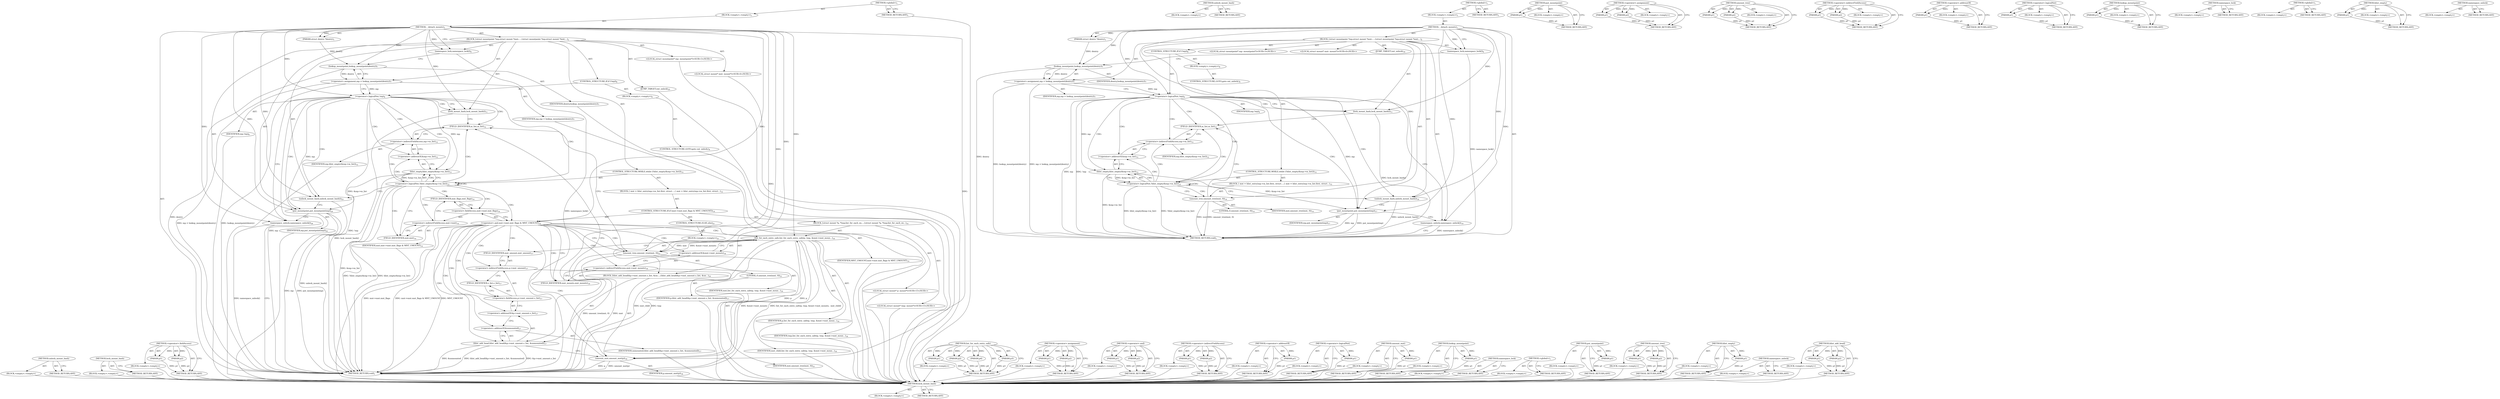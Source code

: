 digraph "hlist_add_head" {
vulnerable_79 [label=<(METHOD,lock_mount_hash)>];
vulnerable_80 [label=<(BLOCK,&lt;empty&gt;,&lt;empty&gt;)>];
vulnerable_81 [label=<(METHOD_RETURN,ANY)>];
vulnerable_100 [label=<(METHOD,unlock_mount_hash)>];
vulnerable_101 [label=<(BLOCK,&lt;empty&gt;,&lt;empty&gt;)>];
vulnerable_102 [label=<(METHOD_RETURN,ANY)>];
vulnerable_6 [label=<(METHOD,&lt;global&gt;)<SUB>1</SUB>>];
vulnerable_7 [label=<(BLOCK,&lt;empty&gt;,&lt;empty&gt;)<SUB>1</SUB>>];
vulnerable_8 [label=<(METHOD,__detach_mounts)<SUB>1</SUB>>];
vulnerable_9 [label=<(PARAM,struct dentry *dentry)<SUB>1</SUB>>];
vulnerable_10 [label=<(BLOCK,{
	struct mountpoint *mp;
	struct mount *mnt;

...,{
	struct mountpoint *mp;
	struct mount *mnt;

...)<SUB>2</SUB>>];
vulnerable_11 [label="<(LOCAL,struct mountpoint* mp: mountpoint*)<SUB>3</SUB>>"];
vulnerable_12 [label="<(LOCAL,struct mount* mnt: mount*)<SUB>4</SUB>>"];
vulnerable_13 [label=<(namespace_lock,namespace_lock())<SUB>6</SUB>>];
vulnerable_14 [label=<(&lt;operator&gt;.assignment,mp = lookup_mountpoint(dentry))<SUB>7</SUB>>];
vulnerable_15 [label=<(IDENTIFIER,mp,mp = lookup_mountpoint(dentry))<SUB>7</SUB>>];
vulnerable_16 [label=<(lookup_mountpoint,lookup_mountpoint(dentry))<SUB>7</SUB>>];
vulnerable_17 [label=<(IDENTIFIER,dentry,lookup_mountpoint(dentry))<SUB>7</SUB>>];
vulnerable_18 [label=<(CONTROL_STRUCTURE,IF,if (!mp))<SUB>8</SUB>>];
vulnerable_19 [label=<(&lt;operator&gt;.logicalNot,!mp)<SUB>8</SUB>>];
vulnerable_20 [label=<(IDENTIFIER,mp,!mp)<SUB>8</SUB>>];
vulnerable_21 [label=<(BLOCK,&lt;empty&gt;,&lt;empty&gt;)<SUB>9</SUB>>];
vulnerable_22 [label=<(CONTROL_STRUCTURE,GOTO,goto out_unlock;)<SUB>9</SUB>>];
vulnerable_23 [label=<(lock_mount_hash,lock_mount_hash())<SUB>11</SUB>>];
vulnerable_24 [label=<(CONTROL_STRUCTURE,WHILE,while (!hlist_empty(&amp;mp-&gt;m_list)))<SUB>12</SUB>>];
vulnerable_25 [label=<(&lt;operator&gt;.logicalNot,!hlist_empty(&amp;mp-&gt;m_list))<SUB>12</SUB>>];
vulnerable_26 [label=<(hlist_empty,hlist_empty(&amp;mp-&gt;m_list))<SUB>12</SUB>>];
vulnerable_27 [label=<(&lt;operator&gt;.addressOf,&amp;mp-&gt;m_list)<SUB>12</SUB>>];
vulnerable_28 [label=<(&lt;operator&gt;.indirectFieldAccess,mp-&gt;m_list)<SUB>12</SUB>>];
vulnerable_29 [label=<(IDENTIFIER,mp,hlist_empty(&amp;mp-&gt;m_list))<SUB>12</SUB>>];
vulnerable_30 [label=<(FIELD_IDENTIFIER,m_list,m_list)<SUB>12</SUB>>];
vulnerable_31 [label=<(BLOCK,{
 		mnt = hlist_entry(mp-&gt;m_list.first, struct...,{
 		mnt = hlist_entry(mp-&gt;m_list.first, struct...)<SUB>12</SUB>>];
vulnerable_32 [label=<(umount_tree,umount_tree(mnt, 0))<SUB>14</SUB>>];
vulnerable_33 [label=<(IDENTIFIER,mnt,umount_tree(mnt, 0))<SUB>14</SUB>>];
vulnerable_34 [label=<(LITERAL,0,umount_tree(mnt, 0))<SUB>14</SUB>>];
vulnerable_35 [label=<(unlock_mount_hash,unlock_mount_hash())<SUB>16</SUB>>];
vulnerable_36 [label=<(put_mountpoint,put_mountpoint(mp))<SUB>17</SUB>>];
vulnerable_37 [label=<(IDENTIFIER,mp,put_mountpoint(mp))<SUB>17</SUB>>];
vulnerable_38 [label=<(JUMP_TARGET,out_unlock)<SUB>18</SUB>>];
vulnerable_39 [label=<(namespace_unlock,namespace_unlock())<SUB>19</SUB>>];
vulnerable_40 [label=<(METHOD_RETURN,void)<SUB>1</SUB>>];
vulnerable_42 [label=<(METHOD_RETURN,ANY)<SUB>1</SUB>>];
vulnerable_103 [label=<(METHOD,put_mountpoint)>];
vulnerable_104 [label=<(PARAM,p1)>];
vulnerable_105 [label=<(BLOCK,&lt;empty&gt;,&lt;empty&gt;)>];
vulnerable_106 [label=<(METHOD_RETURN,ANY)>];
vulnerable_66 [label=<(METHOD,&lt;operator&gt;.assignment)>];
vulnerable_67 [label=<(PARAM,p1)>];
vulnerable_68 [label=<(PARAM,p2)>];
vulnerable_69 [label=<(BLOCK,&lt;empty&gt;,&lt;empty&gt;)>];
vulnerable_70 [label=<(METHOD_RETURN,ANY)>];
vulnerable_95 [label=<(METHOD,umount_tree)>];
vulnerable_96 [label=<(PARAM,p1)>];
vulnerable_97 [label=<(PARAM,p2)>];
vulnerable_98 [label=<(BLOCK,&lt;empty&gt;,&lt;empty&gt;)>];
vulnerable_99 [label=<(METHOD_RETURN,ANY)>];
vulnerable_90 [label=<(METHOD,&lt;operator&gt;.indirectFieldAccess)>];
vulnerable_91 [label=<(PARAM,p1)>];
vulnerable_92 [label=<(PARAM,p2)>];
vulnerable_93 [label=<(BLOCK,&lt;empty&gt;,&lt;empty&gt;)>];
vulnerable_94 [label=<(METHOD_RETURN,ANY)>];
vulnerable_86 [label=<(METHOD,&lt;operator&gt;.addressOf)>];
vulnerable_87 [label=<(PARAM,p1)>];
vulnerable_88 [label=<(BLOCK,&lt;empty&gt;,&lt;empty&gt;)>];
vulnerable_89 [label=<(METHOD_RETURN,ANY)>];
vulnerable_75 [label=<(METHOD,&lt;operator&gt;.logicalNot)>];
vulnerable_76 [label=<(PARAM,p1)>];
vulnerable_77 [label=<(BLOCK,&lt;empty&gt;,&lt;empty&gt;)>];
vulnerable_78 [label=<(METHOD_RETURN,ANY)>];
vulnerable_71 [label=<(METHOD,lookup_mountpoint)>];
vulnerable_72 [label=<(PARAM,p1)>];
vulnerable_73 [label=<(BLOCK,&lt;empty&gt;,&lt;empty&gt;)>];
vulnerable_74 [label=<(METHOD_RETURN,ANY)>];
vulnerable_63 [label=<(METHOD,namespace_lock)>];
vulnerable_64 [label=<(BLOCK,&lt;empty&gt;,&lt;empty&gt;)>];
vulnerable_65 [label=<(METHOD_RETURN,ANY)>];
vulnerable_57 [label=<(METHOD,&lt;global&gt;)<SUB>1</SUB>>];
vulnerable_58 [label=<(BLOCK,&lt;empty&gt;,&lt;empty&gt;)>];
vulnerable_59 [label=<(METHOD_RETURN,ANY)>];
vulnerable_82 [label=<(METHOD,hlist_empty)>];
vulnerable_83 [label=<(PARAM,p1)>];
vulnerable_84 [label=<(BLOCK,&lt;empty&gt;,&lt;empty&gt;)>];
vulnerable_85 [label=<(METHOD_RETURN,ANY)>];
vulnerable_107 [label=<(METHOD,namespace_unlock)>];
vulnerable_108 [label=<(BLOCK,&lt;empty&gt;,&lt;empty&gt;)>];
vulnerable_109 [label=<(METHOD_RETURN,ANY)>];
fixed_159 [label=<(METHOD,unlock_mount_hash)>];
fixed_160 [label=<(BLOCK,&lt;empty&gt;,&lt;empty&gt;)>];
fixed_161 [label=<(METHOD_RETURN,ANY)>];
fixed_112 [label=<(METHOD,lock_mount_hash)>];
fixed_113 [label=<(BLOCK,&lt;empty&gt;,&lt;empty&gt;)>];
fixed_114 [label=<(METHOD_RETURN,ANY)>];
fixed_133 [label=<(METHOD,&lt;operator&gt;.fieldAccess)>];
fixed_134 [label=<(PARAM,p1)>];
fixed_135 [label=<(PARAM,p2)>];
fixed_136 [label=<(BLOCK,&lt;empty&gt;,&lt;empty&gt;)>];
fixed_137 [label=<(METHOD_RETURN,ANY)>];
fixed_6 [label=<(METHOD,&lt;global&gt;)<SUB>1</SUB>>];
fixed_7 [label=<(BLOCK,&lt;empty&gt;,&lt;empty&gt;)<SUB>1</SUB>>];
fixed_8 [label=<(METHOD,__detach_mounts)<SUB>1</SUB>>];
fixed_9 [label=<(PARAM,struct dentry *dentry)<SUB>1</SUB>>];
fixed_10 [label=<(BLOCK,{
	struct mountpoint *mp;
	struct mount *mnt;

...,{
	struct mountpoint *mp;
	struct mount *mnt;

...)<SUB>2</SUB>>];
fixed_11 [label="<(LOCAL,struct mountpoint* mp: mountpoint*)<SUB>3</SUB>>"];
fixed_12 [label="<(LOCAL,struct mount* mnt: mount*)<SUB>4</SUB>>"];
fixed_13 [label=<(namespace_lock,namespace_lock())<SUB>6</SUB>>];
fixed_14 [label=<(&lt;operator&gt;.assignment,mp = lookup_mountpoint(dentry))<SUB>7</SUB>>];
fixed_15 [label=<(IDENTIFIER,mp,mp = lookup_mountpoint(dentry))<SUB>7</SUB>>];
fixed_16 [label=<(lookup_mountpoint,lookup_mountpoint(dentry))<SUB>7</SUB>>];
fixed_17 [label=<(IDENTIFIER,dentry,lookup_mountpoint(dentry))<SUB>7</SUB>>];
fixed_18 [label=<(CONTROL_STRUCTURE,IF,if (!mp))<SUB>8</SUB>>];
fixed_19 [label=<(&lt;operator&gt;.logicalNot,!mp)<SUB>8</SUB>>];
fixed_20 [label=<(IDENTIFIER,mp,!mp)<SUB>8</SUB>>];
fixed_21 [label=<(BLOCK,&lt;empty&gt;,&lt;empty&gt;)<SUB>9</SUB>>];
fixed_22 [label=<(CONTROL_STRUCTURE,GOTO,goto out_unlock;)<SUB>9</SUB>>];
fixed_23 [label=<(lock_mount_hash,lock_mount_hash())<SUB>11</SUB>>];
fixed_24 [label=<(CONTROL_STRUCTURE,WHILE,while (!hlist_empty(&amp;mp-&gt;m_list)))<SUB>12</SUB>>];
fixed_25 [label=<(&lt;operator&gt;.logicalNot,!hlist_empty(&amp;mp-&gt;m_list))<SUB>12</SUB>>];
fixed_26 [label=<(hlist_empty,hlist_empty(&amp;mp-&gt;m_list))<SUB>12</SUB>>];
fixed_27 [label=<(&lt;operator&gt;.addressOf,&amp;mp-&gt;m_list)<SUB>12</SUB>>];
fixed_28 [label=<(&lt;operator&gt;.indirectFieldAccess,mp-&gt;m_list)<SUB>12</SUB>>];
fixed_29 [label=<(IDENTIFIER,mp,hlist_empty(&amp;mp-&gt;m_list))<SUB>12</SUB>>];
fixed_30 [label=<(FIELD_IDENTIFIER,m_list,m_list)<SUB>12</SUB>>];
fixed_31 [label=<(BLOCK,{
 		mnt = hlist_entry(mp-&gt;m_list.first, struct...,{
 		mnt = hlist_entry(mp-&gt;m_list.first, struct...)<SUB>12</SUB>>];
fixed_32 [label=<(CONTROL_STRUCTURE,IF,if (mnt-&gt;mnt.mnt_flags &amp; MNT_UMOUNT))<SUB>14</SUB>>];
fixed_33 [label=<(&lt;operator&gt;.and,mnt-&gt;mnt.mnt_flags &amp; MNT_UMOUNT)<SUB>14</SUB>>];
fixed_34 [label=<(&lt;operator&gt;.fieldAccess,mnt-&gt;mnt.mnt_flags)<SUB>14</SUB>>];
fixed_35 [label=<(&lt;operator&gt;.indirectFieldAccess,mnt-&gt;mnt)<SUB>14</SUB>>];
fixed_36 [label=<(IDENTIFIER,mnt,mnt-&gt;mnt.mnt_flags &amp; MNT_UMOUNT)<SUB>14</SUB>>];
fixed_37 [label=<(FIELD_IDENTIFIER,mnt,mnt)<SUB>14</SUB>>];
fixed_38 [label=<(FIELD_IDENTIFIER,mnt_flags,mnt_flags)<SUB>14</SUB>>];
fixed_39 [label=<(IDENTIFIER,MNT_UMOUNT,mnt-&gt;mnt.mnt_flags &amp; MNT_UMOUNT)<SUB>14</SUB>>];
fixed_40 [label=<(BLOCK,{
			struct mount *p, *tmp;
			list_for_each_en...,{
			struct mount *p, *tmp;
			list_for_each_en...)<SUB>14</SUB>>];
fixed_41 [label="<(LOCAL,struct mount* p: mount*)<SUB>15</SUB>>"];
fixed_42 [label="<(LOCAL,struct mount* tmp: mount*)<SUB>15</SUB>>"];
fixed_43 [label=<(list_for_each_entry_safe,list_for_each_entry_safe(p, tmp, &amp;mnt-&gt;mnt_moun...)<SUB>16</SUB>>];
fixed_44 [label=<(IDENTIFIER,p,list_for_each_entry_safe(p, tmp, &amp;mnt-&gt;mnt_moun...)<SUB>16</SUB>>];
fixed_45 [label=<(IDENTIFIER,tmp,list_for_each_entry_safe(p, tmp, &amp;mnt-&gt;mnt_moun...)<SUB>16</SUB>>];
fixed_46 [label=<(&lt;operator&gt;.addressOf,&amp;mnt-&gt;mnt_mounts)<SUB>16</SUB>>];
fixed_47 [label=<(&lt;operator&gt;.indirectFieldAccess,mnt-&gt;mnt_mounts)<SUB>16</SUB>>];
fixed_48 [label=<(IDENTIFIER,mnt,list_for_each_entry_safe(p, tmp, &amp;mnt-&gt;mnt_moun...)<SUB>16</SUB>>];
fixed_49 [label=<(FIELD_IDENTIFIER,mnt_mounts,mnt_mounts)<SUB>16</SUB>>];
fixed_50 [label=<(IDENTIFIER,mnt_child,list_for_each_entry_safe(p, tmp, &amp;mnt-&gt;mnt_moun...)<SUB>16</SUB>>];
fixed_51 [label=<(BLOCK,{
				hlist_add_head(&amp;p-&gt;mnt_umount.s_list, &amp;un...,{
				hlist_add_head(&amp;p-&gt;mnt_umount.s_list, &amp;un...)<SUB>16</SUB>>];
fixed_52 [label=<(hlist_add_head,hlist_add_head(&amp;p-&gt;mnt_umount.s_list, &amp;unmounted))<SUB>17</SUB>>];
fixed_53 [label=<(&lt;operator&gt;.addressOf,&amp;p-&gt;mnt_umount.s_list)<SUB>17</SUB>>];
fixed_54 [label=<(&lt;operator&gt;.fieldAccess,p-&gt;mnt_umount.s_list)<SUB>17</SUB>>];
fixed_55 [label=<(&lt;operator&gt;.indirectFieldAccess,p-&gt;mnt_umount)<SUB>17</SUB>>];
fixed_56 [label=<(IDENTIFIER,p,hlist_add_head(&amp;p-&gt;mnt_umount.s_list, &amp;unmounted))<SUB>17</SUB>>];
fixed_57 [label=<(FIELD_IDENTIFIER,mnt_umount,mnt_umount)<SUB>17</SUB>>];
fixed_58 [label=<(FIELD_IDENTIFIER,s_list,s_list)<SUB>17</SUB>>];
fixed_59 [label=<(&lt;operator&gt;.addressOf,&amp;unmounted)<SUB>17</SUB>>];
fixed_60 [label=<(IDENTIFIER,unmounted,hlist_add_head(&amp;p-&gt;mnt_umount.s_list, &amp;unmounted))<SUB>17</SUB>>];
fixed_61 [label=<(umount_mnt,umount_mnt(p))<SUB>18</SUB>>];
fixed_62 [label=<(IDENTIFIER,p,umount_mnt(p))<SUB>18</SUB>>];
fixed_63 [label=<(CONTROL_STRUCTURE,ELSE,else)<SUB>21</SUB>>];
fixed_64 [label=<(BLOCK,&lt;empty&gt;,&lt;empty&gt;)<SUB>21</SUB>>];
fixed_65 [label=<(umount_tree,umount_tree(mnt, 0))<SUB>21</SUB>>];
fixed_66 [label=<(IDENTIFIER,mnt,umount_tree(mnt, 0))<SUB>21</SUB>>];
fixed_67 [label=<(LITERAL,0,umount_tree(mnt, 0))<SUB>21</SUB>>];
fixed_68 [label=<(unlock_mount_hash,unlock_mount_hash())<SUB>23</SUB>>];
fixed_69 [label=<(put_mountpoint,put_mountpoint(mp))<SUB>24</SUB>>];
fixed_70 [label=<(IDENTIFIER,mp,put_mountpoint(mp))<SUB>24</SUB>>];
fixed_71 [label=<(JUMP_TARGET,out_unlock)<SUB>25</SUB>>];
fixed_72 [label=<(namespace_unlock,namespace_unlock())<SUB>26</SUB>>];
fixed_73 [label=<(METHOD_RETURN,void)<SUB>1</SUB>>];
fixed_75 [label=<(METHOD_RETURN,ANY)<SUB>1</SUB>>];
fixed_138 [label=<(METHOD,list_for_each_entry_safe)>];
fixed_139 [label=<(PARAM,p1)>];
fixed_140 [label=<(PARAM,p2)>];
fixed_141 [label=<(PARAM,p3)>];
fixed_142 [label=<(PARAM,p4)>];
fixed_143 [label=<(BLOCK,&lt;empty&gt;,&lt;empty&gt;)>];
fixed_144 [label=<(METHOD_RETURN,ANY)>];
fixed_99 [label=<(METHOD,&lt;operator&gt;.assignment)>];
fixed_100 [label=<(PARAM,p1)>];
fixed_101 [label=<(PARAM,p2)>];
fixed_102 [label=<(BLOCK,&lt;empty&gt;,&lt;empty&gt;)>];
fixed_103 [label=<(METHOD_RETURN,ANY)>];
fixed_128 [label=<(METHOD,&lt;operator&gt;.and)>];
fixed_129 [label=<(PARAM,p1)>];
fixed_130 [label=<(PARAM,p2)>];
fixed_131 [label=<(BLOCK,&lt;empty&gt;,&lt;empty&gt;)>];
fixed_132 [label=<(METHOD_RETURN,ANY)>];
fixed_123 [label=<(METHOD,&lt;operator&gt;.indirectFieldAccess)>];
fixed_124 [label=<(PARAM,p1)>];
fixed_125 [label=<(PARAM,p2)>];
fixed_126 [label=<(BLOCK,&lt;empty&gt;,&lt;empty&gt;)>];
fixed_127 [label=<(METHOD_RETURN,ANY)>];
fixed_119 [label=<(METHOD,&lt;operator&gt;.addressOf)>];
fixed_120 [label=<(PARAM,p1)>];
fixed_121 [label=<(BLOCK,&lt;empty&gt;,&lt;empty&gt;)>];
fixed_122 [label=<(METHOD_RETURN,ANY)>];
fixed_108 [label=<(METHOD,&lt;operator&gt;.logicalNot)>];
fixed_109 [label=<(PARAM,p1)>];
fixed_110 [label=<(BLOCK,&lt;empty&gt;,&lt;empty&gt;)>];
fixed_111 [label=<(METHOD_RETURN,ANY)>];
fixed_150 [label=<(METHOD,umount_mnt)>];
fixed_151 [label=<(PARAM,p1)>];
fixed_152 [label=<(BLOCK,&lt;empty&gt;,&lt;empty&gt;)>];
fixed_153 [label=<(METHOD_RETURN,ANY)>];
fixed_104 [label=<(METHOD,lookup_mountpoint)>];
fixed_105 [label=<(PARAM,p1)>];
fixed_106 [label=<(BLOCK,&lt;empty&gt;,&lt;empty&gt;)>];
fixed_107 [label=<(METHOD_RETURN,ANY)>];
fixed_96 [label=<(METHOD,namespace_lock)>];
fixed_97 [label=<(BLOCK,&lt;empty&gt;,&lt;empty&gt;)>];
fixed_98 [label=<(METHOD_RETURN,ANY)>];
fixed_90 [label=<(METHOD,&lt;global&gt;)<SUB>1</SUB>>];
fixed_91 [label=<(BLOCK,&lt;empty&gt;,&lt;empty&gt;)>];
fixed_92 [label=<(METHOD_RETURN,ANY)>];
fixed_162 [label=<(METHOD,put_mountpoint)>];
fixed_163 [label=<(PARAM,p1)>];
fixed_164 [label=<(BLOCK,&lt;empty&gt;,&lt;empty&gt;)>];
fixed_165 [label=<(METHOD_RETURN,ANY)>];
fixed_154 [label=<(METHOD,umount_tree)>];
fixed_155 [label=<(PARAM,p1)>];
fixed_156 [label=<(PARAM,p2)>];
fixed_157 [label=<(BLOCK,&lt;empty&gt;,&lt;empty&gt;)>];
fixed_158 [label=<(METHOD_RETURN,ANY)>];
fixed_115 [label=<(METHOD,hlist_empty)>];
fixed_116 [label=<(PARAM,p1)>];
fixed_117 [label=<(BLOCK,&lt;empty&gt;,&lt;empty&gt;)>];
fixed_118 [label=<(METHOD_RETURN,ANY)>];
fixed_166 [label=<(METHOD,namespace_unlock)>];
fixed_167 [label=<(BLOCK,&lt;empty&gt;,&lt;empty&gt;)>];
fixed_168 [label=<(METHOD_RETURN,ANY)>];
fixed_145 [label=<(METHOD,hlist_add_head)>];
fixed_146 [label=<(PARAM,p1)>];
fixed_147 [label=<(PARAM,p2)>];
fixed_148 [label=<(BLOCK,&lt;empty&gt;,&lt;empty&gt;)>];
fixed_149 [label=<(METHOD_RETURN,ANY)>];
vulnerable_79 -> vulnerable_80  [key=0, label="AST: "];
vulnerable_79 -> vulnerable_81  [key=0, label="AST: "];
vulnerable_79 -> vulnerable_81  [key=1, label="CFG: "];
vulnerable_100 -> vulnerable_101  [key=0, label="AST: "];
vulnerable_100 -> vulnerable_102  [key=0, label="AST: "];
vulnerable_100 -> vulnerable_102  [key=1, label="CFG: "];
vulnerable_6 -> vulnerable_7  [key=0, label="AST: "];
vulnerable_6 -> vulnerable_42  [key=0, label="AST: "];
vulnerable_6 -> vulnerable_42  [key=1, label="CFG: "];
vulnerable_7 -> vulnerable_8  [key=0, label="AST: "];
vulnerable_8 -> vulnerable_9  [key=0, label="AST: "];
vulnerable_8 -> vulnerable_9  [key=1, label="DDG: "];
vulnerable_8 -> vulnerable_10  [key=0, label="AST: "];
vulnerable_8 -> vulnerable_40  [key=0, label="AST: "];
vulnerable_8 -> vulnerable_13  [key=0, label="CFG: "];
vulnerable_8 -> vulnerable_13  [key=1, label="DDG: "];
vulnerable_8 -> vulnerable_23  [key=0, label="DDG: "];
vulnerable_8 -> vulnerable_35  [key=0, label="DDG: "];
vulnerable_8 -> vulnerable_39  [key=0, label="DDG: "];
vulnerable_8 -> vulnerable_36  [key=0, label="DDG: "];
vulnerable_8 -> vulnerable_16  [key=0, label="DDG: "];
vulnerable_8 -> vulnerable_19  [key=0, label="DDG: "];
vulnerable_8 -> vulnerable_32  [key=0, label="DDG: "];
vulnerable_9 -> vulnerable_16  [key=0, label="DDG: dentry"];
vulnerable_10 -> vulnerable_11  [key=0, label="AST: "];
vulnerable_10 -> vulnerable_12  [key=0, label="AST: "];
vulnerable_10 -> vulnerable_13  [key=0, label="AST: "];
vulnerable_10 -> vulnerable_14  [key=0, label="AST: "];
vulnerable_10 -> vulnerable_18  [key=0, label="AST: "];
vulnerable_10 -> vulnerable_23  [key=0, label="AST: "];
vulnerable_10 -> vulnerable_24  [key=0, label="AST: "];
vulnerable_10 -> vulnerable_35  [key=0, label="AST: "];
vulnerable_10 -> vulnerable_36  [key=0, label="AST: "];
vulnerable_10 -> vulnerable_38  [key=0, label="AST: "];
vulnerable_10 -> vulnerable_39  [key=0, label="AST: "];
vulnerable_13 -> vulnerable_16  [key=0, label="CFG: "];
vulnerable_13 -> vulnerable_40  [key=0, label="DDG: namespace_lock()"];
vulnerable_14 -> vulnerable_15  [key=0, label="AST: "];
vulnerable_14 -> vulnerable_16  [key=0, label="AST: "];
vulnerable_14 -> vulnerable_19  [key=0, label="CFG: "];
vulnerable_14 -> vulnerable_19  [key=1, label="DDG: mp"];
vulnerable_14 -> vulnerable_40  [key=0, label="DDG: lookup_mountpoint(dentry)"];
vulnerable_14 -> vulnerable_40  [key=1, label="DDG: mp = lookup_mountpoint(dentry)"];
vulnerable_16 -> vulnerable_17  [key=0, label="AST: "];
vulnerable_16 -> vulnerable_14  [key=0, label="CFG: "];
vulnerable_16 -> vulnerable_14  [key=1, label="DDG: dentry"];
vulnerable_16 -> vulnerable_40  [key=0, label="DDG: dentry"];
vulnerable_18 -> vulnerable_19  [key=0, label="AST: "];
vulnerable_18 -> vulnerable_21  [key=0, label="AST: "];
vulnerable_19 -> vulnerable_20  [key=0, label="AST: "];
vulnerable_19 -> vulnerable_23  [key=0, label="CFG: "];
vulnerable_19 -> vulnerable_23  [key=1, label="CDG: "];
vulnerable_19 -> vulnerable_39  [key=0, label="CFG: "];
vulnerable_19 -> vulnerable_40  [key=0, label="DDG: mp"];
vulnerable_19 -> vulnerable_40  [key=1, label="DDG: !mp"];
vulnerable_19 -> vulnerable_36  [key=0, label="DDG: mp"];
vulnerable_19 -> vulnerable_36  [key=1, label="CDG: "];
vulnerable_19 -> vulnerable_26  [key=0, label="DDG: mp"];
vulnerable_19 -> vulnerable_26  [key=1, label="CDG: "];
vulnerable_19 -> vulnerable_30  [key=0, label="CDG: "];
vulnerable_19 -> vulnerable_28  [key=0, label="CDG: "];
vulnerable_19 -> vulnerable_35  [key=0, label="CDG: "];
vulnerable_19 -> vulnerable_25  [key=0, label="CDG: "];
vulnerable_19 -> vulnerable_27  [key=0, label="CDG: "];
vulnerable_21 -> vulnerable_22  [key=0, label="AST: "];
vulnerable_23 -> vulnerable_30  [key=0, label="CFG: "];
vulnerable_23 -> vulnerable_40  [key=0, label="DDG: lock_mount_hash()"];
vulnerable_24 -> vulnerable_25  [key=0, label="AST: "];
vulnerable_24 -> vulnerable_31  [key=0, label="AST: "];
vulnerable_25 -> vulnerable_26  [key=0, label="AST: "];
vulnerable_25 -> vulnerable_26  [key=1, label="CDG: "];
vulnerable_25 -> vulnerable_35  [key=0, label="CFG: "];
vulnerable_25 -> vulnerable_32  [key=0, label="CFG: "];
vulnerable_25 -> vulnerable_32  [key=1, label="CDG: "];
vulnerable_25 -> vulnerable_40  [key=0, label="DDG: hlist_empty(&amp;mp-&gt;m_list)"];
vulnerable_25 -> vulnerable_40  [key=1, label="DDG: !hlist_empty(&amp;mp-&gt;m_list)"];
vulnerable_25 -> vulnerable_30  [key=0, label="CDG: "];
vulnerable_25 -> vulnerable_28  [key=0, label="CDG: "];
vulnerable_25 -> vulnerable_25  [key=0, label="CDG: "];
vulnerable_25 -> vulnerable_27  [key=0, label="CDG: "];
vulnerable_26 -> vulnerable_27  [key=0, label="AST: "];
vulnerable_26 -> vulnerable_25  [key=0, label="CFG: "];
vulnerable_26 -> vulnerable_25  [key=1, label="DDG: &amp;mp-&gt;m_list"];
vulnerable_26 -> vulnerable_40  [key=0, label="DDG: &amp;mp-&gt;m_list"];
vulnerable_26 -> vulnerable_36  [key=0, label="DDG: &amp;mp-&gt;m_list"];
vulnerable_27 -> vulnerable_28  [key=0, label="AST: "];
vulnerable_27 -> vulnerable_26  [key=0, label="CFG: "];
vulnerable_28 -> vulnerable_29  [key=0, label="AST: "];
vulnerable_28 -> vulnerable_30  [key=0, label="AST: "];
vulnerable_28 -> vulnerable_27  [key=0, label="CFG: "];
vulnerable_30 -> vulnerable_28  [key=0, label="CFG: "];
vulnerable_31 -> vulnerable_32  [key=0, label="AST: "];
vulnerable_32 -> vulnerable_33  [key=0, label="AST: "];
vulnerable_32 -> vulnerable_34  [key=0, label="AST: "];
vulnerable_32 -> vulnerable_30  [key=0, label="CFG: "];
vulnerable_32 -> vulnerable_40  [key=0, label="DDG: mnt"];
vulnerable_32 -> vulnerable_40  [key=1, label="DDG: umount_tree(mnt, 0)"];
vulnerable_35 -> vulnerable_36  [key=0, label="CFG: "];
vulnerable_35 -> vulnerable_40  [key=0, label="DDG: unlock_mount_hash()"];
vulnerable_36 -> vulnerable_37  [key=0, label="AST: "];
vulnerable_36 -> vulnerable_39  [key=0, label="CFG: "];
vulnerable_36 -> vulnerable_40  [key=0, label="DDG: mp"];
vulnerable_36 -> vulnerable_40  [key=1, label="DDG: put_mountpoint(mp)"];
vulnerable_39 -> vulnerable_40  [key=0, label="CFG: "];
vulnerable_39 -> vulnerable_40  [key=1, label="DDG: namespace_unlock()"];
vulnerable_103 -> vulnerable_104  [key=0, label="AST: "];
vulnerable_103 -> vulnerable_104  [key=1, label="DDG: "];
vulnerable_103 -> vulnerable_105  [key=0, label="AST: "];
vulnerable_103 -> vulnerable_106  [key=0, label="AST: "];
vulnerable_103 -> vulnerable_106  [key=1, label="CFG: "];
vulnerable_104 -> vulnerable_106  [key=0, label="DDG: p1"];
vulnerable_66 -> vulnerable_67  [key=0, label="AST: "];
vulnerable_66 -> vulnerable_67  [key=1, label="DDG: "];
vulnerable_66 -> vulnerable_69  [key=0, label="AST: "];
vulnerable_66 -> vulnerable_68  [key=0, label="AST: "];
vulnerable_66 -> vulnerable_68  [key=1, label="DDG: "];
vulnerable_66 -> vulnerable_70  [key=0, label="AST: "];
vulnerable_66 -> vulnerable_70  [key=1, label="CFG: "];
vulnerable_67 -> vulnerable_70  [key=0, label="DDG: p1"];
vulnerable_68 -> vulnerable_70  [key=0, label="DDG: p2"];
vulnerable_95 -> vulnerable_96  [key=0, label="AST: "];
vulnerable_95 -> vulnerable_96  [key=1, label="DDG: "];
vulnerable_95 -> vulnerable_98  [key=0, label="AST: "];
vulnerable_95 -> vulnerable_97  [key=0, label="AST: "];
vulnerable_95 -> vulnerable_97  [key=1, label="DDG: "];
vulnerable_95 -> vulnerable_99  [key=0, label="AST: "];
vulnerable_95 -> vulnerable_99  [key=1, label="CFG: "];
vulnerable_96 -> vulnerable_99  [key=0, label="DDG: p1"];
vulnerable_97 -> vulnerable_99  [key=0, label="DDG: p2"];
vulnerable_90 -> vulnerable_91  [key=0, label="AST: "];
vulnerable_90 -> vulnerable_91  [key=1, label="DDG: "];
vulnerable_90 -> vulnerable_93  [key=0, label="AST: "];
vulnerable_90 -> vulnerable_92  [key=0, label="AST: "];
vulnerable_90 -> vulnerable_92  [key=1, label="DDG: "];
vulnerable_90 -> vulnerable_94  [key=0, label="AST: "];
vulnerable_90 -> vulnerable_94  [key=1, label="CFG: "];
vulnerable_91 -> vulnerable_94  [key=0, label="DDG: p1"];
vulnerable_92 -> vulnerable_94  [key=0, label="DDG: p2"];
vulnerable_86 -> vulnerable_87  [key=0, label="AST: "];
vulnerable_86 -> vulnerable_87  [key=1, label="DDG: "];
vulnerable_86 -> vulnerable_88  [key=0, label="AST: "];
vulnerable_86 -> vulnerable_89  [key=0, label="AST: "];
vulnerable_86 -> vulnerable_89  [key=1, label="CFG: "];
vulnerable_87 -> vulnerable_89  [key=0, label="DDG: p1"];
vulnerable_75 -> vulnerable_76  [key=0, label="AST: "];
vulnerable_75 -> vulnerable_76  [key=1, label="DDG: "];
vulnerable_75 -> vulnerable_77  [key=0, label="AST: "];
vulnerable_75 -> vulnerable_78  [key=0, label="AST: "];
vulnerable_75 -> vulnerable_78  [key=1, label="CFG: "];
vulnerable_76 -> vulnerable_78  [key=0, label="DDG: p1"];
vulnerable_71 -> vulnerable_72  [key=0, label="AST: "];
vulnerable_71 -> vulnerable_72  [key=1, label="DDG: "];
vulnerable_71 -> vulnerable_73  [key=0, label="AST: "];
vulnerable_71 -> vulnerable_74  [key=0, label="AST: "];
vulnerable_71 -> vulnerable_74  [key=1, label="CFG: "];
vulnerable_72 -> vulnerable_74  [key=0, label="DDG: p1"];
vulnerable_63 -> vulnerable_64  [key=0, label="AST: "];
vulnerable_63 -> vulnerable_65  [key=0, label="AST: "];
vulnerable_63 -> vulnerable_65  [key=1, label="CFG: "];
vulnerable_57 -> vulnerable_58  [key=0, label="AST: "];
vulnerable_57 -> vulnerable_59  [key=0, label="AST: "];
vulnerable_57 -> vulnerable_59  [key=1, label="CFG: "];
vulnerable_82 -> vulnerable_83  [key=0, label="AST: "];
vulnerable_82 -> vulnerable_83  [key=1, label="DDG: "];
vulnerable_82 -> vulnerable_84  [key=0, label="AST: "];
vulnerable_82 -> vulnerable_85  [key=0, label="AST: "];
vulnerable_82 -> vulnerable_85  [key=1, label="CFG: "];
vulnerable_83 -> vulnerable_85  [key=0, label="DDG: p1"];
vulnerable_107 -> vulnerable_108  [key=0, label="AST: "];
vulnerable_107 -> vulnerable_109  [key=0, label="AST: "];
vulnerable_107 -> vulnerable_109  [key=1, label="CFG: "];
fixed_159 -> fixed_160  [key=0, label="AST: "];
fixed_159 -> fixed_161  [key=0, label="AST: "];
fixed_159 -> fixed_161  [key=1, label="CFG: "];
fixed_160 -> vulnerable_79  [key=0];
fixed_161 -> vulnerable_79  [key=0];
fixed_112 -> fixed_113  [key=0, label="AST: "];
fixed_112 -> fixed_114  [key=0, label="AST: "];
fixed_112 -> fixed_114  [key=1, label="CFG: "];
fixed_113 -> vulnerable_79  [key=0];
fixed_114 -> vulnerable_79  [key=0];
fixed_133 -> fixed_134  [key=0, label="AST: "];
fixed_133 -> fixed_134  [key=1, label="DDG: "];
fixed_133 -> fixed_136  [key=0, label="AST: "];
fixed_133 -> fixed_135  [key=0, label="AST: "];
fixed_133 -> fixed_135  [key=1, label="DDG: "];
fixed_133 -> fixed_137  [key=0, label="AST: "];
fixed_133 -> fixed_137  [key=1, label="CFG: "];
fixed_134 -> fixed_137  [key=0, label="DDG: p1"];
fixed_135 -> fixed_137  [key=0, label="DDG: p2"];
fixed_136 -> vulnerable_79  [key=0];
fixed_137 -> vulnerable_79  [key=0];
fixed_6 -> fixed_7  [key=0, label="AST: "];
fixed_6 -> fixed_75  [key=0, label="AST: "];
fixed_6 -> fixed_75  [key=1, label="CFG: "];
fixed_7 -> fixed_8  [key=0, label="AST: "];
fixed_8 -> fixed_9  [key=0, label="AST: "];
fixed_8 -> fixed_9  [key=1, label="DDG: "];
fixed_8 -> fixed_10  [key=0, label="AST: "];
fixed_8 -> fixed_73  [key=0, label="AST: "];
fixed_8 -> fixed_13  [key=0, label="CFG: "];
fixed_8 -> fixed_13  [key=1, label="DDG: "];
fixed_8 -> fixed_23  [key=0, label="DDG: "];
fixed_8 -> fixed_68  [key=0, label="DDG: "];
fixed_8 -> fixed_72  [key=0, label="DDG: "];
fixed_8 -> fixed_69  [key=0, label="DDG: "];
fixed_8 -> fixed_16  [key=0, label="DDG: "];
fixed_8 -> fixed_19  [key=0, label="DDG: "];
fixed_8 -> fixed_33  [key=0, label="DDG: "];
fixed_8 -> fixed_51  [key=0, label="DDG: "];
fixed_8 -> fixed_43  [key=0, label="DDG: "];
fixed_8 -> fixed_52  [key=0, label="DDG: "];
fixed_8 -> fixed_61  [key=0, label="DDG: "];
fixed_8 -> fixed_65  [key=0, label="DDG: "];
fixed_9 -> fixed_16  [key=0, label="DDG: dentry"];
fixed_10 -> fixed_11  [key=0, label="AST: "];
fixed_10 -> fixed_12  [key=0, label="AST: "];
fixed_10 -> fixed_13  [key=0, label="AST: "];
fixed_10 -> fixed_14  [key=0, label="AST: "];
fixed_10 -> fixed_18  [key=0, label="AST: "];
fixed_10 -> fixed_23  [key=0, label="AST: "];
fixed_10 -> fixed_24  [key=0, label="AST: "];
fixed_10 -> fixed_68  [key=0, label="AST: "];
fixed_10 -> fixed_69  [key=0, label="AST: "];
fixed_10 -> fixed_71  [key=0, label="AST: "];
fixed_10 -> fixed_72  [key=0, label="AST: "];
fixed_11 -> vulnerable_79  [key=0];
fixed_12 -> vulnerable_79  [key=0];
fixed_13 -> fixed_16  [key=0, label="CFG: "];
fixed_13 -> fixed_73  [key=0, label="DDG: namespace_lock()"];
fixed_14 -> fixed_15  [key=0, label="AST: "];
fixed_14 -> fixed_16  [key=0, label="AST: "];
fixed_14 -> fixed_19  [key=0, label="CFG: "];
fixed_14 -> fixed_19  [key=1, label="DDG: mp"];
fixed_14 -> fixed_73  [key=0, label="DDG: lookup_mountpoint(dentry)"];
fixed_14 -> fixed_73  [key=1, label="DDG: mp = lookup_mountpoint(dentry)"];
fixed_15 -> vulnerable_79  [key=0];
fixed_16 -> fixed_17  [key=0, label="AST: "];
fixed_16 -> fixed_14  [key=0, label="CFG: "];
fixed_16 -> fixed_14  [key=1, label="DDG: dentry"];
fixed_16 -> fixed_73  [key=0, label="DDG: dentry"];
fixed_17 -> vulnerable_79  [key=0];
fixed_18 -> fixed_19  [key=0, label="AST: "];
fixed_18 -> fixed_21  [key=0, label="AST: "];
fixed_19 -> fixed_20  [key=0, label="AST: "];
fixed_19 -> fixed_23  [key=0, label="CFG: "];
fixed_19 -> fixed_23  [key=1, label="CDG: "];
fixed_19 -> fixed_72  [key=0, label="CFG: "];
fixed_19 -> fixed_73  [key=0, label="DDG: mp"];
fixed_19 -> fixed_73  [key=1, label="DDG: !mp"];
fixed_19 -> fixed_69  [key=0, label="DDG: mp"];
fixed_19 -> fixed_69  [key=1, label="CDG: "];
fixed_19 -> fixed_26  [key=0, label="DDG: mp"];
fixed_19 -> fixed_26  [key=1, label="CDG: "];
fixed_19 -> fixed_30  [key=0, label="CDG: "];
fixed_19 -> fixed_68  [key=0, label="CDG: "];
fixed_19 -> fixed_28  [key=0, label="CDG: "];
fixed_19 -> fixed_25  [key=0, label="CDG: "];
fixed_19 -> fixed_27  [key=0, label="CDG: "];
fixed_20 -> vulnerable_79  [key=0];
fixed_21 -> fixed_22  [key=0, label="AST: "];
fixed_22 -> vulnerable_79  [key=0];
fixed_23 -> fixed_30  [key=0, label="CFG: "];
fixed_23 -> fixed_73  [key=0, label="DDG: lock_mount_hash()"];
fixed_24 -> fixed_25  [key=0, label="AST: "];
fixed_24 -> fixed_31  [key=0, label="AST: "];
fixed_25 -> fixed_26  [key=0, label="AST: "];
fixed_25 -> fixed_26  [key=1, label="CDG: "];
fixed_25 -> fixed_68  [key=0, label="CFG: "];
fixed_25 -> fixed_37  [key=0, label="CFG: "];
fixed_25 -> fixed_37  [key=1, label="CDG: "];
fixed_25 -> fixed_73  [key=0, label="DDG: hlist_empty(&amp;mp-&gt;m_list)"];
fixed_25 -> fixed_73  [key=1, label="DDG: !hlist_empty(&amp;mp-&gt;m_list)"];
fixed_25 -> fixed_30  [key=0, label="CDG: "];
fixed_25 -> fixed_34  [key=0, label="CDG: "];
fixed_25 -> fixed_33  [key=0, label="CDG: "];
fixed_25 -> fixed_28  [key=0, label="CDG: "];
fixed_25 -> fixed_38  [key=0, label="CDG: "];
fixed_25 -> fixed_25  [key=0, label="CDG: "];
fixed_25 -> fixed_27  [key=0, label="CDG: "];
fixed_25 -> fixed_35  [key=0, label="CDG: "];
fixed_26 -> fixed_27  [key=0, label="AST: "];
fixed_26 -> fixed_25  [key=0, label="CFG: "];
fixed_26 -> fixed_25  [key=1, label="DDG: &amp;mp-&gt;m_list"];
fixed_26 -> fixed_73  [key=0, label="DDG: &amp;mp-&gt;m_list"];
fixed_26 -> fixed_69  [key=0, label="DDG: &amp;mp-&gt;m_list"];
fixed_27 -> fixed_28  [key=0, label="AST: "];
fixed_27 -> fixed_26  [key=0, label="CFG: "];
fixed_28 -> fixed_29  [key=0, label="AST: "];
fixed_28 -> fixed_30  [key=0, label="AST: "];
fixed_28 -> fixed_27  [key=0, label="CFG: "];
fixed_29 -> vulnerable_79  [key=0];
fixed_30 -> fixed_28  [key=0, label="CFG: "];
fixed_31 -> fixed_32  [key=0, label="AST: "];
fixed_32 -> fixed_33  [key=0, label="AST: "];
fixed_32 -> fixed_40  [key=0, label="AST: "];
fixed_32 -> fixed_63  [key=0, label="AST: "];
fixed_33 -> fixed_34  [key=0, label="AST: "];
fixed_33 -> fixed_39  [key=0, label="AST: "];
fixed_33 -> fixed_49  [key=0, label="CFG: "];
fixed_33 -> fixed_49  [key=1, label="CDG: "];
fixed_33 -> fixed_65  [key=0, label="CFG: "];
fixed_33 -> fixed_65  [key=1, label="CDG: "];
fixed_33 -> fixed_73  [key=0, label="DDG: mnt-&gt;mnt.mnt_flags"];
fixed_33 -> fixed_73  [key=1, label="DDG: mnt-&gt;mnt.mnt_flags &amp; MNT_UMOUNT"];
fixed_33 -> fixed_73  [key=2, label="DDG: MNT_UMOUNT"];
fixed_33 -> fixed_47  [key=0, label="CDG: "];
fixed_33 -> fixed_58  [key=0, label="CDG: "];
fixed_33 -> fixed_61  [key=0, label="CDG: "];
fixed_33 -> fixed_57  [key=0, label="CDG: "];
fixed_33 -> fixed_52  [key=0, label="CDG: "];
fixed_33 -> fixed_46  [key=0, label="CDG: "];
fixed_33 -> fixed_53  [key=0, label="CDG: "];
fixed_33 -> fixed_59  [key=0, label="CDG: "];
fixed_33 -> fixed_55  [key=0, label="CDG: "];
fixed_33 -> fixed_54  [key=0, label="CDG: "];
fixed_33 -> fixed_43  [key=0, label="CDG: "];
fixed_34 -> fixed_35  [key=0, label="AST: "];
fixed_34 -> fixed_38  [key=0, label="AST: "];
fixed_34 -> fixed_33  [key=0, label="CFG: "];
fixed_35 -> fixed_36  [key=0, label="AST: "];
fixed_35 -> fixed_37  [key=0, label="AST: "];
fixed_35 -> fixed_38  [key=0, label="CFG: "];
fixed_36 -> vulnerable_79  [key=0];
fixed_37 -> fixed_35  [key=0, label="CFG: "];
fixed_38 -> fixed_34  [key=0, label="CFG: "];
fixed_39 -> vulnerable_79  [key=0];
fixed_40 -> fixed_41  [key=0, label="AST: "];
fixed_40 -> fixed_42  [key=0, label="AST: "];
fixed_40 -> fixed_43  [key=0, label="AST: "];
fixed_40 -> fixed_51  [key=0, label="AST: "];
fixed_41 -> vulnerable_79  [key=0];
fixed_42 -> vulnerable_79  [key=0];
fixed_43 -> fixed_44  [key=0, label="AST: "];
fixed_43 -> fixed_45  [key=0, label="AST: "];
fixed_43 -> fixed_46  [key=0, label="AST: "];
fixed_43 -> fixed_50  [key=0, label="AST: "];
fixed_43 -> fixed_57  [key=0, label="CFG: "];
fixed_43 -> fixed_73  [key=0, label="DDG: tmp"];
fixed_43 -> fixed_73  [key=1, label="DDG: &amp;mnt-&gt;mnt_mounts"];
fixed_43 -> fixed_73  [key=2, label="DDG: list_for_each_entry_safe(p, tmp, &amp;mnt-&gt;mnt_mounts,  mnt_child)"];
fixed_43 -> fixed_73  [key=3, label="DDG: mnt_child"];
fixed_43 -> fixed_61  [key=0, label="DDG: p"];
fixed_43 -> fixed_65  [key=0, label="DDG: &amp;mnt-&gt;mnt_mounts"];
fixed_44 -> vulnerable_79  [key=0];
fixed_45 -> vulnerable_79  [key=0];
fixed_46 -> fixed_47  [key=0, label="AST: "];
fixed_46 -> fixed_43  [key=0, label="CFG: "];
fixed_47 -> fixed_48  [key=0, label="AST: "];
fixed_47 -> fixed_49  [key=0, label="AST: "];
fixed_47 -> fixed_46  [key=0, label="CFG: "];
fixed_48 -> vulnerable_79  [key=0];
fixed_49 -> fixed_47  [key=0, label="CFG: "];
fixed_50 -> vulnerable_79  [key=0];
fixed_51 -> fixed_52  [key=0, label="AST: "];
fixed_51 -> fixed_61  [key=0, label="AST: "];
fixed_52 -> fixed_53  [key=0, label="AST: "];
fixed_52 -> fixed_59  [key=0, label="AST: "];
fixed_52 -> fixed_61  [key=0, label="CFG: "];
fixed_52 -> fixed_73  [key=0, label="DDG: &amp;p-&gt;mnt_umount.s_list"];
fixed_52 -> fixed_73  [key=1, label="DDG: &amp;unmounted"];
fixed_52 -> fixed_73  [key=2, label="DDG: hlist_add_head(&amp;p-&gt;mnt_umount.s_list, &amp;unmounted)"];
fixed_53 -> fixed_54  [key=0, label="AST: "];
fixed_53 -> fixed_59  [key=0, label="CFG: "];
fixed_54 -> fixed_55  [key=0, label="AST: "];
fixed_54 -> fixed_58  [key=0, label="AST: "];
fixed_54 -> fixed_53  [key=0, label="CFG: "];
fixed_55 -> fixed_56  [key=0, label="AST: "];
fixed_55 -> fixed_57  [key=0, label="AST: "];
fixed_55 -> fixed_58  [key=0, label="CFG: "];
fixed_56 -> vulnerable_79  [key=0];
fixed_57 -> fixed_55  [key=0, label="CFG: "];
fixed_58 -> fixed_54  [key=0, label="CFG: "];
fixed_59 -> fixed_60  [key=0, label="AST: "];
fixed_59 -> fixed_52  [key=0, label="CFG: "];
fixed_60 -> vulnerable_79  [key=0];
fixed_61 -> fixed_62  [key=0, label="AST: "];
fixed_61 -> fixed_30  [key=0, label="CFG: "];
fixed_61 -> fixed_73  [key=0, label="DDG: p"];
fixed_61 -> fixed_73  [key=1, label="DDG: umount_mnt(p)"];
fixed_61 -> fixed_43  [key=0, label="DDG: p"];
fixed_62 -> vulnerable_79  [key=0];
fixed_63 -> fixed_64  [key=0, label="AST: "];
fixed_64 -> fixed_65  [key=0, label="AST: "];
fixed_65 -> fixed_66  [key=0, label="AST: "];
fixed_65 -> fixed_67  [key=0, label="AST: "];
fixed_65 -> fixed_30  [key=0, label="CFG: "];
fixed_65 -> fixed_73  [key=0, label="DDG: mnt"];
fixed_65 -> fixed_73  [key=1, label="DDG: umount_tree(mnt, 0)"];
fixed_65 -> fixed_43  [key=0, label="DDG: mnt"];
fixed_66 -> vulnerable_79  [key=0];
fixed_67 -> vulnerable_79  [key=0];
fixed_68 -> fixed_69  [key=0, label="CFG: "];
fixed_68 -> fixed_73  [key=0, label="DDG: unlock_mount_hash()"];
fixed_69 -> fixed_70  [key=0, label="AST: "];
fixed_69 -> fixed_72  [key=0, label="CFG: "];
fixed_69 -> fixed_73  [key=0, label="DDG: mp"];
fixed_69 -> fixed_73  [key=1, label="DDG: put_mountpoint(mp)"];
fixed_70 -> vulnerable_79  [key=0];
fixed_71 -> vulnerable_79  [key=0];
fixed_72 -> fixed_73  [key=0, label="CFG: "];
fixed_72 -> fixed_73  [key=1, label="DDG: namespace_unlock()"];
fixed_73 -> vulnerable_79  [key=0];
fixed_75 -> vulnerable_79  [key=0];
fixed_138 -> fixed_139  [key=0, label="AST: "];
fixed_138 -> fixed_139  [key=1, label="DDG: "];
fixed_138 -> fixed_143  [key=0, label="AST: "];
fixed_138 -> fixed_140  [key=0, label="AST: "];
fixed_138 -> fixed_140  [key=1, label="DDG: "];
fixed_138 -> fixed_144  [key=0, label="AST: "];
fixed_138 -> fixed_144  [key=1, label="CFG: "];
fixed_138 -> fixed_141  [key=0, label="AST: "];
fixed_138 -> fixed_141  [key=1, label="DDG: "];
fixed_138 -> fixed_142  [key=0, label="AST: "];
fixed_138 -> fixed_142  [key=1, label="DDG: "];
fixed_139 -> fixed_144  [key=0, label="DDG: p1"];
fixed_140 -> fixed_144  [key=0, label="DDG: p2"];
fixed_141 -> fixed_144  [key=0, label="DDG: p3"];
fixed_142 -> fixed_144  [key=0, label="DDG: p4"];
fixed_143 -> vulnerable_79  [key=0];
fixed_144 -> vulnerable_79  [key=0];
fixed_99 -> fixed_100  [key=0, label="AST: "];
fixed_99 -> fixed_100  [key=1, label="DDG: "];
fixed_99 -> fixed_102  [key=0, label="AST: "];
fixed_99 -> fixed_101  [key=0, label="AST: "];
fixed_99 -> fixed_101  [key=1, label="DDG: "];
fixed_99 -> fixed_103  [key=0, label="AST: "];
fixed_99 -> fixed_103  [key=1, label="CFG: "];
fixed_100 -> fixed_103  [key=0, label="DDG: p1"];
fixed_101 -> fixed_103  [key=0, label="DDG: p2"];
fixed_102 -> vulnerable_79  [key=0];
fixed_103 -> vulnerable_79  [key=0];
fixed_128 -> fixed_129  [key=0, label="AST: "];
fixed_128 -> fixed_129  [key=1, label="DDG: "];
fixed_128 -> fixed_131  [key=0, label="AST: "];
fixed_128 -> fixed_130  [key=0, label="AST: "];
fixed_128 -> fixed_130  [key=1, label="DDG: "];
fixed_128 -> fixed_132  [key=0, label="AST: "];
fixed_128 -> fixed_132  [key=1, label="CFG: "];
fixed_129 -> fixed_132  [key=0, label="DDG: p1"];
fixed_130 -> fixed_132  [key=0, label="DDG: p2"];
fixed_131 -> vulnerable_79  [key=0];
fixed_132 -> vulnerable_79  [key=0];
fixed_123 -> fixed_124  [key=0, label="AST: "];
fixed_123 -> fixed_124  [key=1, label="DDG: "];
fixed_123 -> fixed_126  [key=0, label="AST: "];
fixed_123 -> fixed_125  [key=0, label="AST: "];
fixed_123 -> fixed_125  [key=1, label="DDG: "];
fixed_123 -> fixed_127  [key=0, label="AST: "];
fixed_123 -> fixed_127  [key=1, label="CFG: "];
fixed_124 -> fixed_127  [key=0, label="DDG: p1"];
fixed_125 -> fixed_127  [key=0, label="DDG: p2"];
fixed_126 -> vulnerable_79  [key=0];
fixed_127 -> vulnerable_79  [key=0];
fixed_119 -> fixed_120  [key=0, label="AST: "];
fixed_119 -> fixed_120  [key=1, label="DDG: "];
fixed_119 -> fixed_121  [key=0, label="AST: "];
fixed_119 -> fixed_122  [key=0, label="AST: "];
fixed_119 -> fixed_122  [key=1, label="CFG: "];
fixed_120 -> fixed_122  [key=0, label="DDG: p1"];
fixed_121 -> vulnerable_79  [key=0];
fixed_122 -> vulnerable_79  [key=0];
fixed_108 -> fixed_109  [key=0, label="AST: "];
fixed_108 -> fixed_109  [key=1, label="DDG: "];
fixed_108 -> fixed_110  [key=0, label="AST: "];
fixed_108 -> fixed_111  [key=0, label="AST: "];
fixed_108 -> fixed_111  [key=1, label="CFG: "];
fixed_109 -> fixed_111  [key=0, label="DDG: p1"];
fixed_110 -> vulnerable_79  [key=0];
fixed_111 -> vulnerable_79  [key=0];
fixed_150 -> fixed_151  [key=0, label="AST: "];
fixed_150 -> fixed_151  [key=1, label="DDG: "];
fixed_150 -> fixed_152  [key=0, label="AST: "];
fixed_150 -> fixed_153  [key=0, label="AST: "];
fixed_150 -> fixed_153  [key=1, label="CFG: "];
fixed_151 -> fixed_153  [key=0, label="DDG: p1"];
fixed_152 -> vulnerable_79  [key=0];
fixed_153 -> vulnerable_79  [key=0];
fixed_104 -> fixed_105  [key=0, label="AST: "];
fixed_104 -> fixed_105  [key=1, label="DDG: "];
fixed_104 -> fixed_106  [key=0, label="AST: "];
fixed_104 -> fixed_107  [key=0, label="AST: "];
fixed_104 -> fixed_107  [key=1, label="CFG: "];
fixed_105 -> fixed_107  [key=0, label="DDG: p1"];
fixed_106 -> vulnerable_79  [key=0];
fixed_107 -> vulnerable_79  [key=0];
fixed_96 -> fixed_97  [key=0, label="AST: "];
fixed_96 -> fixed_98  [key=0, label="AST: "];
fixed_96 -> fixed_98  [key=1, label="CFG: "];
fixed_97 -> vulnerable_79  [key=0];
fixed_98 -> vulnerable_79  [key=0];
fixed_90 -> fixed_91  [key=0, label="AST: "];
fixed_90 -> fixed_92  [key=0, label="AST: "];
fixed_90 -> fixed_92  [key=1, label="CFG: "];
fixed_91 -> vulnerable_79  [key=0];
fixed_92 -> vulnerable_79  [key=0];
fixed_162 -> fixed_163  [key=0, label="AST: "];
fixed_162 -> fixed_163  [key=1, label="DDG: "];
fixed_162 -> fixed_164  [key=0, label="AST: "];
fixed_162 -> fixed_165  [key=0, label="AST: "];
fixed_162 -> fixed_165  [key=1, label="CFG: "];
fixed_163 -> fixed_165  [key=0, label="DDG: p1"];
fixed_164 -> vulnerable_79  [key=0];
fixed_165 -> vulnerable_79  [key=0];
fixed_154 -> fixed_155  [key=0, label="AST: "];
fixed_154 -> fixed_155  [key=1, label="DDG: "];
fixed_154 -> fixed_157  [key=0, label="AST: "];
fixed_154 -> fixed_156  [key=0, label="AST: "];
fixed_154 -> fixed_156  [key=1, label="DDG: "];
fixed_154 -> fixed_158  [key=0, label="AST: "];
fixed_154 -> fixed_158  [key=1, label="CFG: "];
fixed_155 -> fixed_158  [key=0, label="DDG: p1"];
fixed_156 -> fixed_158  [key=0, label="DDG: p2"];
fixed_157 -> vulnerable_79  [key=0];
fixed_158 -> vulnerable_79  [key=0];
fixed_115 -> fixed_116  [key=0, label="AST: "];
fixed_115 -> fixed_116  [key=1, label="DDG: "];
fixed_115 -> fixed_117  [key=0, label="AST: "];
fixed_115 -> fixed_118  [key=0, label="AST: "];
fixed_115 -> fixed_118  [key=1, label="CFG: "];
fixed_116 -> fixed_118  [key=0, label="DDG: p1"];
fixed_117 -> vulnerable_79  [key=0];
fixed_118 -> vulnerable_79  [key=0];
fixed_166 -> fixed_167  [key=0, label="AST: "];
fixed_166 -> fixed_168  [key=0, label="AST: "];
fixed_166 -> fixed_168  [key=1, label="CFG: "];
fixed_167 -> vulnerable_79  [key=0];
fixed_168 -> vulnerable_79  [key=0];
fixed_145 -> fixed_146  [key=0, label="AST: "];
fixed_145 -> fixed_146  [key=1, label="DDG: "];
fixed_145 -> fixed_148  [key=0, label="AST: "];
fixed_145 -> fixed_147  [key=0, label="AST: "];
fixed_145 -> fixed_147  [key=1, label="DDG: "];
fixed_145 -> fixed_149  [key=0, label="AST: "];
fixed_145 -> fixed_149  [key=1, label="CFG: "];
fixed_146 -> fixed_149  [key=0, label="DDG: p1"];
fixed_147 -> fixed_149  [key=0, label="DDG: p2"];
fixed_148 -> vulnerable_79  [key=0];
fixed_149 -> vulnerable_79  [key=0];
}
